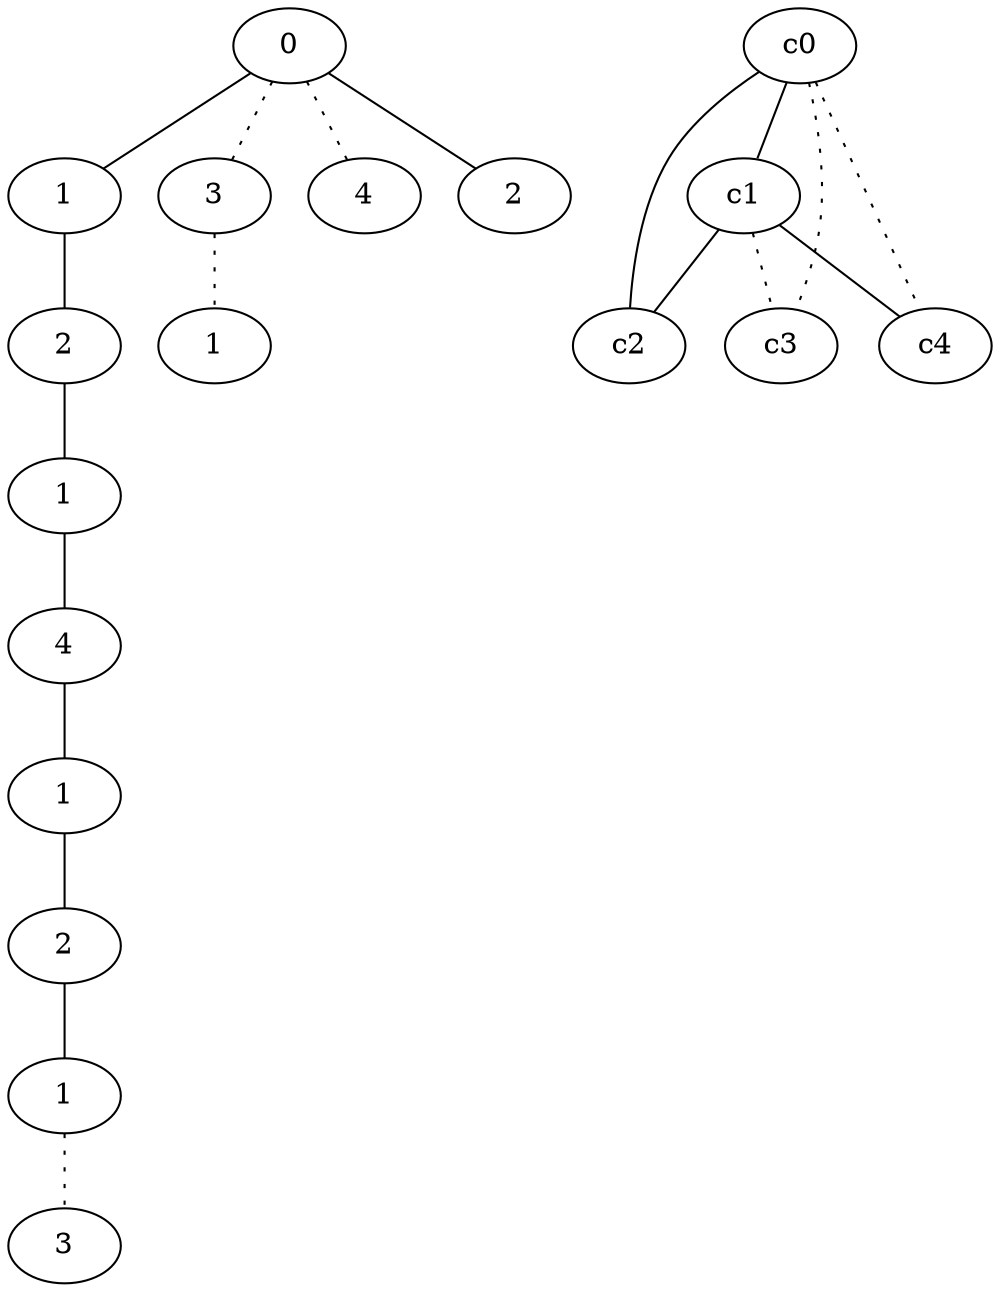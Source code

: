 graph {
a0[label=0];
a1[label=1];
a2[label=2];
a3[label=1];
a4[label=4];
a5[label=1];
a6[label=2];
a7[label=1];
a8[label=3];
a9[label=3];
a10[label=1];
a11[label=4];
a12[label=2];
a0 -- a1;
a0 -- a9 [style=dotted];
a0 -- a11 [style=dotted];
a0 -- a12;
a1 -- a2;
a2 -- a3;
a3 -- a4;
a4 -- a5;
a5 -- a6;
a6 -- a7;
a7 -- a8 [style=dotted];
a9 -- a10 [style=dotted];
c0 -- c1;
c0 -- c2;
c0 -- c3 [style=dotted];
c0 -- c4 [style=dotted];
c1 -- c2;
c1 -- c3 [style=dotted];
c1 -- c4;
}
